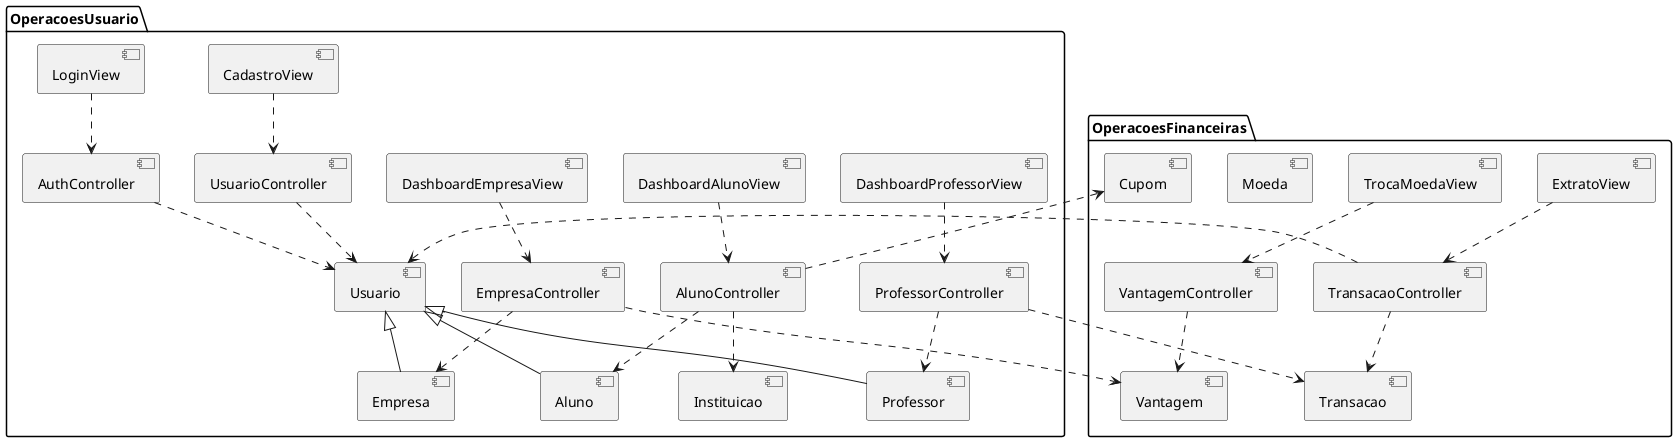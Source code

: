 @startuml

package "OperacoesUsuario" {
  [CadastroView]
  [LoginView]
  [DashboardAlunoView]
  [DashboardProfessorView]
  [DashboardEmpresaView]
  [AuthController]
  [UsuarioController]
  [AlunoController]
  [ProfessorController]
  [EmpresaController]
  [Usuario]
  [Aluno]
  [Professor]
  [Empresa]
  [Instituicao]
}

package "OperacoesFinanceiras" {
  [ExtratoView]
  [TrocaMoedaView]
  [VantagemController]
  [TransacaoController]
  [Vantagem]
  [Moeda]
  [Transacao]
  [Cupom]
}

' Conexões View -> Controller
[LoginView] ..> [AuthController]
[DashboardAlunoView] ..> [AlunoController]
[DashboardProfessorView] ..> [ProfessorController]
[DashboardEmpresaView] ..> [EmpresaController]
[ExtratoView] ..> [TransacaoController]
[TrocaMoedaView] ..> [VantagemController]
[CadastroView] ..> [UsuarioController]

' Conexões Controller -> Model
[AuthController] ..> [Usuario]
[UsuarioController] ..> [Usuario]
[AlunoController] ..> [Aluno]
[AlunoController] ..> [Instituicao]
[AlunoController] ..> [Cupom]
[ProfessorController] ..> [Professor]
[ProfessorController] ..> [Transacao]
[EmpresaController] ..> [Empresa]
[EmpresaController] ..> [Vantagem]
[VantagemController] ..> [Vantagem]
[TransacaoController] ..> [Transacao]
[TransacaoController] ..> [Usuario]

' Herança
[Usuario] <|-- [Aluno]
[Usuario] <|-- [Professor]
[Usuario] <|-- [Empresa]

@enduml
